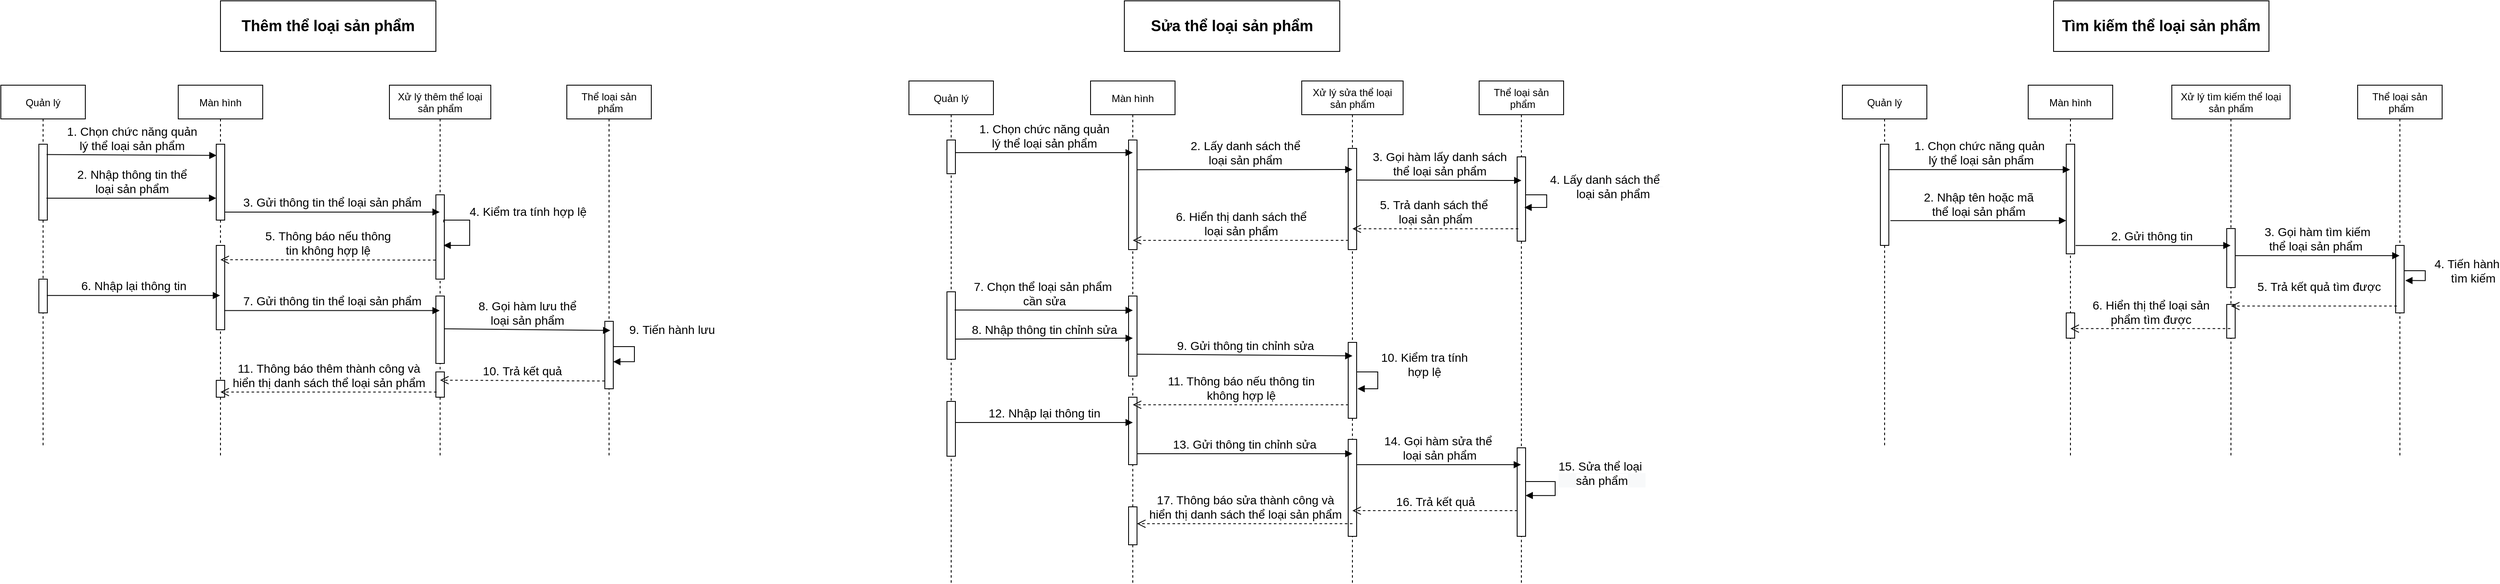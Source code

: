 <mxfile version="17.4.2" type="device"><diagram id="kgpKYQtTHZ0yAKxKKP6v" name="Page-1"><mxGraphModel dx="1626" dy="1890" grid="1" gridSize="10" guides="1" tooltips="1" connect="1" arrows="1" fold="1" page="1" pageScale="1" pageWidth="850" pageHeight="1100" math="0" shadow="0"><root><mxCell id="0"/><mxCell id="1" parent="0"/><mxCell id="3nuBFxr9cyL0pnOWT2aG-1" value="Quản lý" style="shape=umlLifeline;perimeter=lifelinePerimeter;container=1;collapsible=0;recursiveResize=0;rounded=0;shadow=0;strokeWidth=1;" parent="1" vertex="1"><mxGeometry x="150" y="80" width="100" height="430" as="geometry"/></mxCell><mxCell id="3nuBFxr9cyL0pnOWT2aG-2" value="" style="points=[];perimeter=orthogonalPerimeter;rounded=0;shadow=0;strokeWidth=1;" parent="3nuBFxr9cyL0pnOWT2aG-1" vertex="1"><mxGeometry x="45" y="70" width="10" height="90" as="geometry"/></mxCell><mxCell id="gBIo79_d9cCzOgbuqsFI-15" value="" style="html=1;points=[];perimeter=orthogonalPerimeter;fontSize=12;" parent="3nuBFxr9cyL0pnOWT2aG-1" vertex="1"><mxGeometry x="45" y="230" width="10" height="40" as="geometry"/></mxCell><mxCell id="3nuBFxr9cyL0pnOWT2aG-5" value="Màn hình" style="shape=umlLifeline;perimeter=lifelinePerimeter;container=1;collapsible=0;recursiveResize=0;rounded=0;shadow=0;strokeWidth=1;" parent="1" vertex="1"><mxGeometry x="360" y="80" width="100" height="440" as="geometry"/></mxCell><mxCell id="3nuBFxr9cyL0pnOWT2aG-6" value="" style="points=[];perimeter=orthogonalPerimeter;rounded=0;shadow=0;strokeWidth=1;" parent="3nuBFxr9cyL0pnOWT2aG-5" vertex="1"><mxGeometry x="45" y="70" width="10" height="90" as="geometry"/></mxCell><mxCell id="gBIo79_d9cCzOgbuqsFI-12" value="" style="html=1;points=[];perimeter=orthogonalPerimeter;fontSize=12;" parent="3nuBFxr9cyL0pnOWT2aG-5" vertex="1"><mxGeometry x="45" y="190" width="10" height="100" as="geometry"/></mxCell><mxCell id="gBIo79_d9cCzOgbuqsFI-25" value="" style="html=1;points=[];perimeter=orthogonalPerimeter;fontSize=12;" parent="3nuBFxr9cyL0pnOWT2aG-5" vertex="1"><mxGeometry x="45" y="350" width="10" height="20" as="geometry"/></mxCell><mxCell id="gBIo79_d9cCzOgbuqsFI-2" value="Xử lý thêm thể loại&#10;sản phẩm" style="shape=umlLifeline;perimeter=lifelinePerimeter;container=1;collapsible=0;recursiveResize=0;rounded=0;shadow=0;strokeWidth=1;" parent="1" vertex="1"><mxGeometry x="610" y="80" width="120" height="440" as="geometry"/></mxCell><mxCell id="gBIo79_d9cCzOgbuqsFI-3" value="" style="points=[];perimeter=orthogonalPerimeter;rounded=0;shadow=0;strokeWidth=1;" parent="gBIo79_d9cCzOgbuqsFI-2" vertex="1"><mxGeometry x="55" y="130" width="10" height="100" as="geometry"/></mxCell><mxCell id="gBIo79_d9cCzOgbuqsFI-10" value="&lt;font style=&quot;font-size: 14px&quot;&gt;4.&amp;nbsp;Kiểm tra tính hợp lệ&lt;/font&gt;" style="edgeStyle=orthogonalEdgeStyle;html=1;align=left;spacingLeft=2;endArrow=block;rounded=0;fontSize=12;exitX=0.928;exitY=0.326;exitDx=0;exitDy=0;exitPerimeter=0;" parent="gBIo79_d9cCzOgbuqsFI-2" source="gBIo79_d9cCzOgbuqsFI-3" edge="1"><mxGeometry x="-0.375" y="10" relative="1" as="geometry"><mxPoint x="65" y="120" as="sourcePoint"/><Array as="points"><mxPoint x="64" y="160"/><mxPoint x="95" y="160"/><mxPoint x="95" y="190"/></Array><mxPoint x="64" y="190" as="targetPoint"/><mxPoint as="offset"/></mxGeometry></mxCell><mxCell id="gBIo79_d9cCzOgbuqsFI-17" value="" style="html=1;points=[];perimeter=orthogonalPerimeter;fontSize=12;" parent="gBIo79_d9cCzOgbuqsFI-2" vertex="1"><mxGeometry x="55" y="250" width="10" height="80" as="geometry"/></mxCell><mxCell id="gBIo79_d9cCzOgbuqsFI-23" value="" style="html=1;points=[];perimeter=orthogonalPerimeter;fontSize=12;" parent="gBIo79_d9cCzOgbuqsFI-2" vertex="1"><mxGeometry x="55" y="340" width="10" height="30" as="geometry"/></mxCell><mxCell id="gBIo79_d9cCzOgbuqsFI-4" value="Thể loại sản&#10; phẩm" style="shape=umlLifeline;perimeter=lifelinePerimeter;container=1;collapsible=0;recursiveResize=0;rounded=0;shadow=0;strokeWidth=1;" parent="1" vertex="1"><mxGeometry x="820" y="80" width="100" height="440" as="geometry"/></mxCell><mxCell id="gBIo79_d9cCzOgbuqsFI-20" value="&lt;font style=&quot;font-size: 14px&quot;&gt;9.&amp;nbsp;Tiến hành lưu&lt;/font&gt;" style="edgeStyle=orthogonalEdgeStyle;html=1;align=left;spacingLeft=2;endArrow=block;rounded=0;entryX=0.986;entryY=0.599;fontSize=12;entryDx=0;entryDy=0;entryPerimeter=0;" parent="gBIo79_d9cCzOgbuqsFI-4" target="gBIo79_d9cCzOgbuqsFI-21" edge="1"><mxGeometry x="-0.453" y="20" relative="1" as="geometry"><mxPoint x="50" y="310" as="sourcePoint"/><Array as="points"><mxPoint x="80" y="310"/><mxPoint x="80" y="328"/></Array><mxPoint x="55" y="330" as="targetPoint"/><mxPoint as="offset"/></mxGeometry></mxCell><mxCell id="gBIo79_d9cCzOgbuqsFI-21" value="" style="html=1;points=[];perimeter=orthogonalPerimeter;fontSize=12;" parent="gBIo79_d9cCzOgbuqsFI-4" vertex="1"><mxGeometry x="45" y="280" width="10" height="80" as="geometry"/></mxCell><mxCell id="gBIo79_d9cCzOgbuqsFI-7" value="&lt;font style=&quot;font-size: 14px&quot;&gt;2. Nhập thông tin thể&lt;br&gt;loại sản phẩm&lt;/font&gt;" style="html=1;verticalAlign=bottom;endArrow=block;rounded=0;exitX=0.9;exitY=0.711;exitDx=0;exitDy=0;exitPerimeter=0;" parent="1" source="3nuBFxr9cyL0pnOWT2aG-2" target="3nuBFxr9cyL0pnOWT2aG-6" edge="1"><mxGeometry width="80" relative="1" as="geometry"><mxPoint x="510" y="270" as="sourcePoint"/><mxPoint x="590" y="270" as="targetPoint"/></mxGeometry></mxCell><mxCell id="gBIo79_d9cCzOgbuqsFI-8" value="&lt;font style=&quot;font-size: 14px&quot;&gt;3. Gửi thông tin thể loại sản phẩm&lt;/font&gt;" style="html=1;verticalAlign=bottom;endArrow=block;rounded=0;fontSize=12;exitX=1.031;exitY=0.894;exitDx=0;exitDy=0;exitPerimeter=0;" parent="1" source="3nuBFxr9cyL0pnOWT2aG-6" target="gBIo79_d9cCzOgbuqsFI-2" edge="1"><mxGeometry width="80" relative="1" as="geometry"><mxPoint x="510" y="270" as="sourcePoint"/><mxPoint x="590" y="270" as="targetPoint"/></mxGeometry></mxCell><mxCell id="gBIo79_d9cCzOgbuqsFI-11" value="&lt;font style=&quot;font-size: 14px&quot;&gt;5.&amp;nbsp;Thông báo nếu thông&lt;br&gt;tin không hợp lệ&lt;/font&gt;" style="html=1;verticalAlign=bottom;endArrow=open;dashed=1;endSize=8;rounded=0;fontSize=12;exitX=-0.038;exitY=0.774;exitDx=0;exitDy=0;exitPerimeter=0;" parent="1" source="gBIo79_d9cCzOgbuqsFI-3" edge="1"><mxGeometry relative="1" as="geometry"><mxPoint x="640" y="260" as="sourcePoint"/><mxPoint x="410" y="287" as="targetPoint"/></mxGeometry></mxCell><mxCell id="gBIo79_d9cCzOgbuqsFI-13" value="&lt;font style=&quot;font-size: 14px&quot;&gt;6.&amp;nbsp;Nhập lại thông tin&lt;/font&gt;" style="html=1;verticalAlign=bottom;endArrow=block;rounded=0;fontSize=12;exitX=0.938;exitY=0.485;exitDx=0;exitDy=0;exitPerimeter=0;" parent="1" source="gBIo79_d9cCzOgbuqsFI-15" target="3nuBFxr9cyL0pnOWT2aG-5" edge="1"><mxGeometry width="80" relative="1" as="geometry"><mxPoint x="180" y="318" as="sourcePoint"/><mxPoint x="390" y="329" as="targetPoint"/></mxGeometry></mxCell><mxCell id="gBIo79_d9cCzOgbuqsFI-16" value="&lt;font style=&quot;font-size: 14px&quot;&gt;7. Gửi thông tin thể loại sản phẩm&lt;/font&gt;" style="html=1;verticalAlign=bottom;endArrow=block;rounded=0;fontSize=12;exitX=0.938;exitY=0.773;exitDx=0;exitDy=0;exitPerimeter=0;" parent="1" source="gBIo79_d9cCzOgbuqsFI-12" target="gBIo79_d9cCzOgbuqsFI-2" edge="1"><mxGeometry width="80" relative="1" as="geometry"><mxPoint x="360" y="290" as="sourcePoint"/><mxPoint x="440" y="290" as="targetPoint"/></mxGeometry></mxCell><mxCell id="gBIo79_d9cCzOgbuqsFI-18" value="&lt;font style=&quot;font-size: 14px&quot;&gt;8.&amp;nbsp;Gọi hàm lưu thể&lt;br&gt;loại sản phẩm&lt;/font&gt;" style="html=1;verticalAlign=bottom;endArrow=block;rounded=0;fontSize=12;exitX=0.986;exitY=0.486;exitDx=0;exitDy=0;exitPerimeter=0;entryX=0.515;entryY=0.661;entryDx=0;entryDy=0;entryPerimeter=0;" parent="1" source="gBIo79_d9cCzOgbuqsFI-17" target="gBIo79_d9cCzOgbuqsFI-4" edge="1"><mxGeometry width="80" relative="1" as="geometry"><mxPoint x="660" y="330" as="sourcePoint"/><mxPoint x="740" y="330" as="targetPoint"/></mxGeometry></mxCell><mxCell id="gBIo79_d9cCzOgbuqsFI-22" value="&lt;font style=&quot;font-size: 14px&quot;&gt;10.&amp;nbsp;Trả kết quả&lt;/font&gt;" style="html=1;verticalAlign=bottom;endArrow=open;dashed=1;endSize=8;rounded=0;fontSize=12;exitX=-0.014;exitY=0.885;exitDx=0;exitDy=0;exitPerimeter=0;entryX=0.5;entryY=0.795;entryDx=0;entryDy=0;entryPerimeter=0;" parent="1" source="gBIo79_d9cCzOgbuqsFI-21" target="gBIo79_d9cCzOgbuqsFI-2" edge="1"><mxGeometry relative="1" as="geometry"><mxPoint x="740" y="430" as="sourcePoint"/><mxPoint x="660" y="430" as="targetPoint"/></mxGeometry></mxCell><mxCell id="gBIo79_d9cCzOgbuqsFI-24" value="&lt;font style=&quot;font-size: 14px&quot;&gt;11.&amp;nbsp;Thông báo thêm thành công và&lt;br&gt;hiển thị danh sách thể loại sản phẩm&lt;/font&gt;" style="html=1;verticalAlign=bottom;endArrow=open;dashed=1;endSize=8;rounded=0;fontSize=12;exitX=0.081;exitY=0.797;exitDx=0;exitDy=0;exitPerimeter=0;" parent="1" source="gBIo79_d9cCzOgbuqsFI-23" target="3nuBFxr9cyL0pnOWT2aG-5" edge="1"><mxGeometry relative="1" as="geometry"><mxPoint x="610" y="380" as="sourcePoint"/><mxPoint x="530" y="380" as="targetPoint"/></mxGeometry></mxCell><mxCell id="gBIo79_d9cCzOgbuqsFI-26" value="&lt;b&gt;&lt;font style=&quot;font-size: 18px&quot;&gt;Thêm thể loại sản phẩm&lt;/font&gt;&lt;/b&gt;" style="rounded=0;whiteSpace=wrap;html=1;fontSize=12;" parent="1" vertex="1"><mxGeometry x="410" y="-20" width="255" height="60" as="geometry"/></mxCell><mxCell id="gBIo79_d9cCzOgbuqsFI-50" value="&lt;b&gt;&lt;font style=&quot;font-size: 18px&quot;&gt;Sửa thể loại sản phẩm&lt;/font&gt;&lt;/b&gt;" style="rounded=0;whiteSpace=wrap;html=1;fontSize=12;" parent="1" vertex="1"><mxGeometry x="1480" y="-20" width="255" height="60" as="geometry"/></mxCell><mxCell id="gBIo79_d9cCzOgbuqsFI-52" value="Quản lý" style="shape=umlLifeline;perimeter=lifelinePerimeter;container=1;collapsible=0;recursiveResize=0;rounded=0;shadow=0;strokeWidth=1;" parent="1" vertex="1"><mxGeometry x="2330" y="80" width="100" height="430" as="geometry"/></mxCell><mxCell id="gBIo79_d9cCzOgbuqsFI-53" value="" style="points=[];perimeter=orthogonalPerimeter;rounded=0;shadow=0;strokeWidth=1;" parent="gBIo79_d9cCzOgbuqsFI-52" vertex="1"><mxGeometry x="45" y="70" width="10" height="120" as="geometry"/></mxCell><mxCell id="gBIo79_d9cCzOgbuqsFI-55" value="Màn hình" style="shape=umlLifeline;perimeter=lifelinePerimeter;container=1;collapsible=0;recursiveResize=0;rounded=0;shadow=0;strokeWidth=1;" parent="1" vertex="1"><mxGeometry x="2550" y="80" width="100" height="440" as="geometry"/></mxCell><mxCell id="gBIo79_d9cCzOgbuqsFI-56" value="" style="points=[];perimeter=orthogonalPerimeter;rounded=0;shadow=0;strokeWidth=1;" parent="gBIo79_d9cCzOgbuqsFI-55" vertex="1"><mxGeometry x="45" y="70" width="10" height="130" as="geometry"/></mxCell><mxCell id="gBIo79_d9cCzOgbuqsFI-87" value="" style="html=1;points=[];perimeter=orthogonalPerimeter;fontSize=12;" parent="gBIo79_d9cCzOgbuqsFI-55" vertex="1"><mxGeometry x="45" y="270" width="10" height="30" as="geometry"/></mxCell><mxCell id="gBIo79_d9cCzOgbuqsFI-59" value="Xử lý tìm kiếm thể loại&#10;sản phẩm" style="shape=umlLifeline;perimeter=lifelinePerimeter;container=1;collapsible=0;recursiveResize=0;rounded=0;shadow=0;strokeWidth=1;" parent="1" vertex="1"><mxGeometry x="2720" y="80" width="140" height="440" as="geometry"/></mxCell><mxCell id="gBIo79_d9cCzOgbuqsFI-60" value="" style="points=[];perimeter=orthogonalPerimeter;rounded=0;shadow=0;strokeWidth=1;" parent="gBIo79_d9cCzOgbuqsFI-59" vertex="1"><mxGeometry x="65" y="170" width="10" height="70" as="geometry"/></mxCell><mxCell id="gBIo79_d9cCzOgbuqsFI-85" value="" style="html=1;points=[];perimeter=orthogonalPerimeter;fontSize=12;" parent="gBIo79_d9cCzOgbuqsFI-59" vertex="1"><mxGeometry x="65" y="260" width="10" height="40" as="geometry"/></mxCell><mxCell id="gBIo79_d9cCzOgbuqsFI-64" value="Thể loại sản&#10; phẩm" style="shape=umlLifeline;perimeter=lifelinePerimeter;container=1;collapsible=0;recursiveResize=0;rounded=0;shadow=0;strokeWidth=1;" parent="1" vertex="1"><mxGeometry x="2940" y="80" width="100" height="440" as="geometry"/></mxCell><mxCell id="gBIo79_d9cCzOgbuqsFI-79" value="" style="html=1;points=[];perimeter=orthogonalPerimeter;fontSize=12;" parent="gBIo79_d9cCzOgbuqsFI-64" vertex="1"><mxGeometry x="45" y="190" width="10" height="80" as="geometry"/></mxCell><mxCell id="gBIo79_d9cCzOgbuqsFI-83" value="&lt;font style=&quot;font-size: 14px&quot;&gt;4. Tiến hành&lt;br&gt;&amp;nbsp; &amp;nbsp; &amp;nbsp;tìm kiếm&lt;/font&gt;" style="edgeStyle=orthogonalEdgeStyle;html=1;align=left;spacingLeft=2;endArrow=block;rounded=0;fontSize=12;exitX=1;exitY=0.375;exitDx=0;exitDy=0;exitPerimeter=0;entryX=1.133;entryY=0.521;entryDx=0;entryDy=0;entryPerimeter=0;" parent="gBIo79_d9cCzOgbuqsFI-64" source="gBIo79_d9cCzOgbuqsFI-79" target="gBIo79_d9cCzOgbuqsFI-79" edge="1"><mxGeometry x="-0.286" y="-10" relative="1" as="geometry"><mxPoint x="60" y="160" as="sourcePoint"/><Array as="points"><mxPoint x="80" y="220"/><mxPoint x="80" y="232"/></Array><mxPoint x="60" y="220" as="targetPoint"/><mxPoint x="10" y="-10" as="offset"/></mxGeometry></mxCell><mxCell id="gBIo79_d9cCzOgbuqsFI-67" value="&lt;font style=&quot;font-size: 14px&quot;&gt;2. Nhập tên hoặc mã&lt;br&gt;thể loại sản phẩm&lt;/font&gt;" style="html=1;verticalAlign=bottom;endArrow=block;rounded=0;exitX=1.18;exitY=0.755;exitDx=0;exitDy=0;exitPerimeter=0;" parent="1" source="gBIo79_d9cCzOgbuqsFI-53" target="gBIo79_d9cCzOgbuqsFI-56" edge="1"><mxGeometry width="80" relative="1" as="geometry"><mxPoint x="2390" y="240" as="sourcePoint"/><mxPoint x="2760" y="270" as="targetPoint"/></mxGeometry></mxCell><mxCell id="gBIo79_d9cCzOgbuqsFI-68" value="&lt;font style=&quot;font-size: 14px&quot;&gt;2. Gửi thông tin&amp;nbsp;&lt;/font&gt;" style="html=1;verticalAlign=bottom;endArrow=block;rounded=0;fontSize=12;exitX=1.1;exitY=0.924;exitDx=0;exitDy=0;exitPerimeter=0;" parent="1" source="gBIo79_d9cCzOgbuqsFI-56" target="gBIo79_d9cCzOgbuqsFI-59" edge="1"><mxGeometry width="80" relative="1" as="geometry"><mxPoint x="2680" y="270" as="sourcePoint"/><mxPoint x="2760" y="270" as="targetPoint"/></mxGeometry></mxCell><mxCell id="gBIo79_d9cCzOgbuqsFI-75" value="&lt;b&gt;&lt;font style=&quot;font-size: 18px&quot;&gt;Tìm kiếm thể loại sản phẩm&lt;/font&gt;&lt;/b&gt;" style="rounded=0;whiteSpace=wrap;html=1;fontSize=12;" parent="1" vertex="1"><mxGeometry x="2580" y="-20" width="255" height="60" as="geometry"/></mxCell><mxCell id="gBIo79_d9cCzOgbuqsFI-78" value="&lt;font style=&quot;font-size: 14px&quot;&gt;3. Gọi hàm tìm kiếm &lt;br&gt;thể loại sản phẩm&amp;nbsp;&lt;/font&gt;" style="html=1;verticalAlign=bottom;endArrow=block;rounded=0;fontSize=12;exitX=1.003;exitY=0.459;exitDx=0;exitDy=0;exitPerimeter=0;" parent="1" source="gBIo79_d9cCzOgbuqsFI-60" target="gBIo79_d9cCzOgbuqsFI-64" edge="1"><mxGeometry width="80" relative="1" as="geometry"><mxPoint x="2830" y="220" as="sourcePoint"/><mxPoint x="2710" y="260" as="targetPoint"/></mxGeometry></mxCell><mxCell id="gBIo79_d9cCzOgbuqsFI-84" value="&lt;font style=&quot;font-size: 14px&quot;&gt;5. Trả kết quả tìm được&lt;/font&gt;" style="html=1;verticalAlign=bottom;endArrow=open;dashed=1;endSize=8;rounded=0;fontSize=12;exitX=0.134;exitY=0.899;exitDx=0;exitDy=0;exitPerimeter=0;" parent="1" source="gBIo79_d9cCzOgbuqsFI-79" target="gBIo79_d9cCzOgbuqsFI-59" edge="1"><mxGeometry x="-0.056" y="-12" relative="1" as="geometry"><mxPoint x="2930" y="200" as="sourcePoint"/><mxPoint x="2850" y="200" as="targetPoint"/><mxPoint as="offset"/></mxGeometry></mxCell><mxCell id="gBIo79_d9cCzOgbuqsFI-86" value="&lt;font style=&quot;font-size: 14px&quot;&gt;6. Hiển thị thể loại sản&lt;br&gt;phẩm tìm được&lt;/font&gt;" style="html=1;verticalAlign=bottom;endArrow=open;dashed=1;endSize=8;rounded=0;fontSize=12;exitX=0.495;exitY=0.656;exitDx=0;exitDy=0;exitPerimeter=0;" parent="1" source="gBIo79_d9cCzOgbuqsFI-59" target="gBIo79_d9cCzOgbuqsFI-55" edge="1"><mxGeometry relative="1" as="geometry"><mxPoint x="2930" y="330" as="sourcePoint"/><mxPoint x="2700" y="310" as="targetPoint"/></mxGeometry></mxCell><mxCell id="gBIo79_d9cCzOgbuqsFI-88" value="&lt;font style=&quot;font-size: 14px&quot;&gt;1. Chọn chức năng quản &lt;br&gt;lý thể loại sản phẩm&lt;/font&gt;" style="html=1;verticalAlign=bottom;endArrow=block;rounded=0;fontSize=12;entryX=0.033;entryY=0.148;entryDx=0;entryDy=0;entryPerimeter=0;exitX=0.92;exitY=0.136;exitDx=0;exitDy=0;exitPerimeter=0;" parent="1" source="3nuBFxr9cyL0pnOWT2aG-2" target="3nuBFxr9cyL0pnOWT2aG-6" edge="1"><mxGeometry width="80" relative="1" as="geometry"><mxPoint x="140" y="163" as="sourcePoint"/><mxPoint x="680" y="190" as="targetPoint"/></mxGeometry></mxCell><mxCell id="gBIo79_d9cCzOgbuqsFI-89" value="Quản lý" style="shape=umlLifeline;perimeter=lifelinePerimeter;container=1;collapsible=0;recursiveResize=0;rounded=0;shadow=0;strokeWidth=1;" parent="1" vertex="1"><mxGeometry x="1225" y="75" width="100" height="595" as="geometry"/></mxCell><mxCell id="gBIo79_d9cCzOgbuqsFI-90" value="" style="points=[];perimeter=orthogonalPerimeter;rounded=0;shadow=0;strokeWidth=1;" parent="gBIo79_d9cCzOgbuqsFI-89" vertex="1"><mxGeometry x="45" y="70" width="10" height="40" as="geometry"/></mxCell><mxCell id="gBIo79_d9cCzOgbuqsFI-91" value="" style="html=1;points=[];perimeter=orthogonalPerimeter;fontSize=12;" parent="gBIo79_d9cCzOgbuqsFI-89" vertex="1"><mxGeometry x="45" y="250" width="10" height="80" as="geometry"/></mxCell><mxCell id="O85JjN7rruRHZlshmkLU-19" value="" style="html=1;points=[];perimeter=orthogonalPerimeter;fontSize=12;" vertex="1" parent="gBIo79_d9cCzOgbuqsFI-89"><mxGeometry x="45" y="380" width="10" height="65" as="geometry"/></mxCell><mxCell id="gBIo79_d9cCzOgbuqsFI-92" value="Màn hình" style="shape=umlLifeline;perimeter=lifelinePerimeter;container=1;collapsible=0;recursiveResize=0;rounded=0;shadow=0;strokeWidth=1;" parent="1" vertex="1"><mxGeometry x="1440" y="75" width="100" height="595" as="geometry"/></mxCell><mxCell id="gBIo79_d9cCzOgbuqsFI-93" value="" style="points=[];perimeter=orthogonalPerimeter;rounded=0;shadow=0;strokeWidth=1;" parent="gBIo79_d9cCzOgbuqsFI-92" vertex="1"><mxGeometry x="45" y="70" width="10" height="130" as="geometry"/></mxCell><mxCell id="gBIo79_d9cCzOgbuqsFI-94" value="" style="html=1;points=[];perimeter=orthogonalPerimeter;fontSize=12;" parent="gBIo79_d9cCzOgbuqsFI-92" vertex="1"><mxGeometry x="45" y="255" width="10" height="95" as="geometry"/></mxCell><mxCell id="O85JjN7rruRHZlshmkLU-17" value="" style="html=1;points=[];perimeter=orthogonalPerimeter;fontSize=12;" vertex="1" parent="gBIo79_d9cCzOgbuqsFI-92"><mxGeometry x="45" y="375" width="10" height="80" as="geometry"/></mxCell><mxCell id="O85JjN7rruRHZlshmkLU-26" value="" style="html=1;points=[];perimeter=orthogonalPerimeter;fontSize=12;" vertex="1" parent="gBIo79_d9cCzOgbuqsFI-92"><mxGeometry x="45" y="505" width="10" height="45" as="geometry"/></mxCell><mxCell id="gBIo79_d9cCzOgbuqsFI-96" value="Xử lý sửa thể loại&#10;sản phẩm" style="shape=umlLifeline;perimeter=lifelinePerimeter;container=1;collapsible=0;recursiveResize=0;rounded=0;shadow=0;strokeWidth=1;" parent="1" vertex="1"><mxGeometry x="1690" y="75" width="120" height="595" as="geometry"/></mxCell><mxCell id="gBIo79_d9cCzOgbuqsFI-97" value="" style="points=[];perimeter=orthogonalPerimeter;rounded=0;shadow=0;strokeWidth=1;" parent="gBIo79_d9cCzOgbuqsFI-96" vertex="1"><mxGeometry x="55" y="80" width="10" height="120" as="geometry"/></mxCell><mxCell id="gBIo79_d9cCzOgbuqsFI-99" value="" style="html=1;points=[];perimeter=orthogonalPerimeter;fontSize=12;" parent="gBIo79_d9cCzOgbuqsFI-96" vertex="1"><mxGeometry x="55" y="310" width="10" height="90" as="geometry"/></mxCell><mxCell id="O85JjN7rruRHZlshmkLU-14" value="&lt;div style=&quot;text-align: center&quot;&gt;&lt;font face=&quot;helvetica&quot;&gt;&lt;span style=&quot;font-size: 14px ; background-color: rgb(255 , 255 , 255)&quot;&gt;10. Kiểm tra tính&lt;/span&gt;&lt;/font&gt;&lt;/div&gt;&lt;div style=&quot;text-align: center&quot;&gt;&lt;font face=&quot;helvetica&quot;&gt;&lt;span style=&quot;font-size: 14px ; background-color: rgb(255 , 255 , 255)&quot;&gt;hợp lệ&lt;/span&gt;&lt;/font&gt;&lt;/div&gt;" style="edgeStyle=orthogonalEdgeStyle;html=1;align=left;spacingLeft=2;endArrow=block;rounded=0;fontSize=12;" edge="1" parent="gBIo79_d9cCzOgbuqsFI-96"><mxGeometry x="-0.251" y="-10" relative="1" as="geometry"><mxPoint x="65" y="345" as="sourcePoint"/><Array as="points"><mxPoint x="90" y="345"/><mxPoint x="90" y="365"/></Array><mxPoint x="66" y="365" as="targetPoint"/><mxPoint x="10" y="-10" as="offset"/></mxGeometry></mxCell><mxCell id="O85JjN7rruRHZlshmkLU-20" value="" style="html=1;points=[];perimeter=orthogonalPerimeter;fontSize=12;" vertex="1" parent="gBIo79_d9cCzOgbuqsFI-96"><mxGeometry x="55" y="425" width="10" height="115" as="geometry"/></mxCell><mxCell id="gBIo79_d9cCzOgbuqsFI-101" value="Thể loại sản&#10; phẩm" style="shape=umlLifeline;perimeter=lifelinePerimeter;container=1;collapsible=0;recursiveResize=0;rounded=0;shadow=0;strokeWidth=1;" parent="1" vertex="1"><mxGeometry x="1900" y="75" width="100" height="595" as="geometry"/></mxCell><mxCell id="O85JjN7rruRHZlshmkLU-4" value="" style="points=[];perimeter=orthogonalPerimeter;rounded=0;shadow=0;strokeWidth=1;" vertex="1" parent="gBIo79_d9cCzOgbuqsFI-101"><mxGeometry x="45" y="90" width="10" height="100" as="geometry"/></mxCell><mxCell id="O85JjN7rruRHZlshmkLU-5" value="&lt;div style=&quot;background-color: rgb(248 , 249 , 250) ; text-align: center&quot;&gt;&lt;span style=&quot;background-color: rgb(255 , 255 , 255) ; font-size: 14px ; font-family: &amp;#34;helvetica&amp;#34;&quot;&gt;4. Lấy danh sách thể&amp;nbsp;&lt;/span&gt;&lt;/div&gt;&lt;font face=&quot;helvetica&quot; style=&quot;background-color: rgb(248 , 249 , 250)&quot;&gt;&lt;div style=&quot;text-align: center&quot;&gt;&lt;span style=&quot;background-color: rgb(255 , 255 , 255) ; font-size: 14px&quot;&gt;&amp;nbsp; &amp;nbsp; loại sản phẩm&lt;/span&gt;&lt;/div&gt;&lt;/font&gt;" style="edgeStyle=orthogonalEdgeStyle;html=1;align=left;spacingLeft=2;endArrow=block;rounded=0;fontSize=12;entryX=0.863;entryY=0.604;entryDx=0;entryDy=0;entryPerimeter=0;" edge="1" parent="gBIo79_d9cCzOgbuqsFI-101" target="O85JjN7rruRHZlshmkLU-4"><mxGeometry x="-0.251" y="-10" relative="1" as="geometry"><mxPoint x="55" y="135" as="sourcePoint"/><Array as="points"><mxPoint x="80" y="135"/><mxPoint x="80" y="150"/><mxPoint x="54" y="150"/></Array><mxPoint x="54" y="135" as="targetPoint"/><mxPoint x="10" y="-10" as="offset"/></mxGeometry></mxCell><mxCell id="O85JjN7rruRHZlshmkLU-21" value="" style="html=1;points=[];perimeter=orthogonalPerimeter;fontSize=12;" vertex="1" parent="gBIo79_d9cCzOgbuqsFI-101"><mxGeometry x="45" y="435" width="10" height="105" as="geometry"/></mxCell><mxCell id="O85JjN7rruRHZlshmkLU-24" value="&lt;div style=&quot;background-color: rgb(248 , 249 , 250) ; text-align: center&quot;&gt;&lt;span style=&quot;background-color: rgb(255 , 255 , 255) ; font-size: 14px ; font-family: &amp;#34;helvetica&amp;#34;&quot;&gt;15. Sửa thể&amp;nbsp;&lt;/span&gt;&lt;span style=&quot;background-color: rgb(255 , 255 , 255) ; font-family: &amp;#34;helvetica&amp;#34; ; font-size: 14px&quot;&gt;loại&amp;nbsp;&lt;/span&gt;&lt;/div&gt;&lt;div style=&quot;background-color: rgb(248 , 249 , 250) ; text-align: center&quot;&gt;&lt;span style=&quot;background-color: rgb(255 , 255 , 255) ; font-family: &amp;#34;helvetica&amp;#34; ; font-size: 14px&quot;&gt;sản phẩm&lt;/span&gt;&lt;/div&gt;" style="edgeStyle=orthogonalEdgeStyle;html=1;align=left;spacingLeft=2;endArrow=block;rounded=0;fontSize=12;entryX=1;entryY=0.539;entryDx=0;entryDy=0;entryPerimeter=0;" edge="1" parent="gBIo79_d9cCzOgbuqsFI-101" target="O85JjN7rruRHZlshmkLU-21"><mxGeometry x="-0.192" y="10" relative="1" as="geometry"><mxPoint x="55" y="475" as="sourcePoint"/><Array as="points"><mxPoint x="56" y="475"/><mxPoint x="90" y="475"/><mxPoint x="90" y="492"/></Array><mxPoint x="63.63" y="160.4" as="targetPoint"/><mxPoint x="-10" y="-10" as="offset"/></mxGeometry></mxCell><mxCell id="gBIo79_d9cCzOgbuqsFI-112" value="&lt;font style=&quot;font-size: 14px&quot;&gt;1. Chọn chức năng quản&lt;br&gt;lý thể loại sản phẩm&lt;/font&gt;" style="html=1;verticalAlign=bottom;endArrow=block;rounded=0;fontSize=12;" parent="1" edge="1"><mxGeometry width="80" relative="1" as="geometry"><mxPoint x="1280" y="160" as="sourcePoint"/><mxPoint x="1490" y="160" as="targetPoint"/></mxGeometry></mxCell><mxCell id="gBIo79_d9cCzOgbuqsFI-116" value="1. Chọn chức năng quản&lt;br&gt;&amp;nbsp;lý thể loại sản phẩm" style="html=1;verticalAlign=bottom;endArrow=block;rounded=0;fontSize=14;exitX=0.933;exitY=0.251;exitDx=0;exitDy=0;exitPerimeter=0;" parent="1" source="gBIo79_d9cCzOgbuqsFI-53" target="gBIo79_d9cCzOgbuqsFI-55" edge="1"><mxGeometry width="80" relative="1" as="geometry"><mxPoint x="2280" y="210" as="sourcePoint"/><mxPoint x="2360" y="210" as="targetPoint"/></mxGeometry></mxCell><mxCell id="O85JjN7rruRHZlshmkLU-2" value="&lt;span style=&quot;font-size: 14px&quot;&gt;2. Lấy danh sách thể &lt;br&gt;loại sản phẩm&lt;/span&gt;" style="html=1;verticalAlign=bottom;endArrow=block;rounded=0;fontSize=12;exitX=1.031;exitY=0.271;exitDx=0;exitDy=0;exitPerimeter=0;" edge="1" parent="1" source="gBIo79_d9cCzOgbuqsFI-93"><mxGeometry width="80" relative="1" as="geometry"><mxPoint x="1523" y="286.96" as="sourcePoint"/><mxPoint x="1750" y="180" as="targetPoint"/></mxGeometry></mxCell><mxCell id="O85JjN7rruRHZlshmkLU-3" value="&lt;span style=&quot;font-size: 14px&quot;&gt;3. Gọi hàm lấy danh sách&lt;br&gt;&lt;/span&gt;&lt;span style=&quot;font-size: 14px&quot;&gt;thể loại sản phẩm&lt;/span&gt;&lt;span style=&quot;font-size: 14px&quot;&gt;&lt;br&gt;&lt;/span&gt;" style="html=1;verticalAlign=bottom;endArrow=block;rounded=0;fontSize=12;exitX=1.011;exitY=0.313;exitDx=0;exitDy=0;exitPerimeter=0;" edge="1" parent="1" source="gBIo79_d9cCzOgbuqsFI-97"><mxGeometry width="80" relative="1" as="geometry"><mxPoint x="1800" y="190" as="sourcePoint"/><mxPoint x="1950" y="193" as="targetPoint"/></mxGeometry></mxCell><mxCell id="O85JjN7rruRHZlshmkLU-7" value="&lt;font style=&quot;font-size: 14px&quot;&gt;5.&amp;nbsp;Trả danh sách thể&amp;nbsp;&lt;br&gt;loại sản phẩm&lt;br&gt;&lt;/font&gt;" style="html=1;verticalAlign=bottom;endArrow=open;dashed=1;endSize=8;rounded=0;fontSize=12;exitX=0.134;exitY=0.853;exitDx=0;exitDy=0;exitPerimeter=0;" edge="1" parent="1" source="O85JjN7rruRHZlshmkLU-4" target="gBIo79_d9cCzOgbuqsFI-96"><mxGeometry relative="1" as="geometry"><mxPoint x="1980" y="238" as="sourcePoint"/><mxPoint x="1790" y="250" as="targetPoint"/></mxGeometry></mxCell><mxCell id="O85JjN7rruRHZlshmkLU-8" value="&lt;font style=&quot;font-size: 14px&quot;&gt;6. Hiển thị danh sách thể &lt;br&gt;loại sản phẩm&lt;br&gt;&lt;/font&gt;" style="html=1;verticalAlign=bottom;endArrow=open;dashed=1;endSize=8;rounded=0;fontSize=12;exitX=0.033;exitY=0.908;exitDx=0;exitDy=0;exitPerimeter=0;" edge="1" parent="1" source="gBIo79_d9cCzOgbuqsFI-97" target="gBIo79_d9cCzOgbuqsFI-92"><mxGeometry relative="1" as="geometry"><mxPoint x="1780" y="249" as="sourcePoint"/><mxPoint x="1510" y="270" as="targetPoint"/></mxGeometry></mxCell><mxCell id="O85JjN7rruRHZlshmkLU-10" value="&lt;span style=&quot;font-size: 14px&quot;&gt;7. Chọn thể loại sản phẩm&amp;nbsp;&lt;br&gt;cần sửa&lt;br&gt;&lt;/span&gt;" style="html=1;verticalAlign=bottom;endArrow=block;rounded=0;fontSize=12;exitX=0.914;exitY=0.27;exitDx=0;exitDy=0;exitPerimeter=0;" edge="1" parent="1" source="gBIo79_d9cCzOgbuqsFI-91"><mxGeometry width="80" relative="1" as="geometry"><mxPoint x="1280" y="345" as="sourcePoint"/><mxPoint x="1490" y="347" as="targetPoint"/></mxGeometry></mxCell><mxCell id="O85JjN7rruRHZlshmkLU-11" value="&lt;span style=&quot;font-size: 14px&quot;&gt;8. Nhập thông tin chỉnh sửa&lt;br&gt;&lt;/span&gt;" style="html=1;verticalAlign=bottom;endArrow=block;rounded=0;fontSize=12;exitX=1.027;exitY=0.701;exitDx=0;exitDy=0;exitPerimeter=0;" edge="1" parent="1" source="gBIo79_d9cCzOgbuqsFI-91"><mxGeometry width="80" relative="1" as="geometry"><mxPoint x="1291.05" y="350.315" as="sourcePoint"/><mxPoint x="1490" y="380" as="targetPoint"/></mxGeometry></mxCell><mxCell id="O85JjN7rruRHZlshmkLU-13" value="&lt;span style=&quot;font-size: 14px&quot;&gt;9. Gửi thông tin chỉnh sửa&lt;br&gt;&lt;/span&gt;" style="html=1;verticalAlign=bottom;endArrow=block;rounded=0;fontSize=12;exitX=1.033;exitY=0.726;exitDx=0;exitDy=0;exitPerimeter=0;" edge="1" parent="1" source="gBIo79_d9cCzOgbuqsFI-94"><mxGeometry width="80" relative="1" as="geometry"><mxPoint x="1520" y="399" as="sourcePoint"/><mxPoint x="1750" y="401" as="targetPoint"/></mxGeometry></mxCell><mxCell id="O85JjN7rruRHZlshmkLU-15" value="&lt;font style=&quot;font-size: 14px&quot;&gt;11. Thông báo nếu thông tin&lt;br&gt;không hợp lệ&lt;br&gt;&lt;/font&gt;" style="html=1;verticalAlign=bottom;endArrow=open;dashed=1;endSize=8;rounded=0;fontSize=12;exitX=0.034;exitY=0.822;exitDx=0;exitDy=0;exitPerimeter=0;" edge="1" parent="1" source="gBIo79_d9cCzOgbuqsFI-99" target="gBIo79_d9cCzOgbuqsFI-92"><mxGeometry relative="1" as="geometry"><mxPoint x="1755.33" y="273.96" as="sourcePoint"/><mxPoint x="1519.81" y="273.96" as="targetPoint"/></mxGeometry></mxCell><mxCell id="O85JjN7rruRHZlshmkLU-18" value="&lt;span style=&quot;font-size: 14px&quot;&gt;12. Nhập lại thông tin&lt;br&gt;&lt;/span&gt;" style="html=1;verticalAlign=bottom;endArrow=block;rounded=0;fontSize=12;" edge="1" parent="1"><mxGeometry width="80" relative="1" as="geometry"><mxPoint x="1280" y="480" as="sourcePoint"/><mxPoint x="1490" y="480" as="targetPoint"/></mxGeometry></mxCell><mxCell id="O85JjN7rruRHZlshmkLU-22" value="&lt;span style=&quot;font-size: 14px&quot;&gt;13. Gửi thông tin chỉnh sửa&lt;br&gt;&lt;/span&gt;" style="html=1;verticalAlign=bottom;endArrow=block;rounded=0;fontSize=12;exitX=1;exitY=0.837;exitDx=0;exitDy=0;exitPerimeter=0;" edge="1" parent="1" source="O85JjN7rruRHZlshmkLU-17"><mxGeometry width="80" relative="1" as="geometry"><mxPoint x="1525.33" y="408.97" as="sourcePoint"/><mxPoint x="1750" y="517" as="targetPoint"/></mxGeometry></mxCell><mxCell id="O85JjN7rruRHZlshmkLU-23" value="&lt;span style=&quot;font-size: 14px&quot;&gt;14. Gọi hàm sửa thể&amp;nbsp;&lt;br&gt;loại sản phẩm&lt;br&gt;&lt;/span&gt;" style="html=1;verticalAlign=bottom;endArrow=block;rounded=0;fontSize=12;exitX=1;exitY=0.261;exitDx=0;exitDy=0;exitPerimeter=0;" edge="1" parent="1" source="O85JjN7rruRHZlshmkLU-20" target="gBIo79_d9cCzOgbuqsFI-101"><mxGeometry width="80" relative="1" as="geometry"><mxPoint x="1535.33" y="418.97" as="sourcePoint"/><mxPoint x="1770" y="421.0" as="targetPoint"/></mxGeometry></mxCell><mxCell id="O85JjN7rruRHZlshmkLU-25" value="&lt;font style=&quot;font-size: 14px&quot;&gt;16. Trả kết quả&lt;br&gt;&lt;/font&gt;" style="html=1;verticalAlign=bottom;endArrow=open;dashed=1;endSize=8;rounded=0;fontSize=12;exitX=0.034;exitY=0.71;exitDx=0;exitDy=0;exitPerimeter=0;" edge="1" parent="1" source="O85JjN7rruRHZlshmkLU-21" target="gBIo79_d9cCzOgbuqsFI-96"><mxGeometry relative="1" as="geometry"><mxPoint x="1956.34" y="260.3" as="sourcePoint"/><mxPoint x="1759.81" y="260.3" as="targetPoint"/></mxGeometry></mxCell><mxCell id="O85JjN7rruRHZlshmkLU-27" value="&lt;font style=&quot;font-size: 14px&quot;&gt;17. Thông báo sửa thành công&amp;nbsp;và &lt;br&gt;hiển thị danh sách thể loại sản phẩm&lt;br&gt;&lt;/font&gt;" style="html=1;verticalAlign=bottom;endArrow=open;dashed=1;endSize=8;rounded=0;fontSize=12;exitX=0.5;exitY=0.87;exitDx=0;exitDy=0;exitPerimeter=0;" edge="1" parent="1" source="O85JjN7rruRHZlshmkLU-20" target="O85JjN7rruRHZlshmkLU-26"><mxGeometry relative="1" as="geometry"><mxPoint x="1955.34" y="594.55" as="sourcePoint"/><mxPoint x="1759.81" y="594.55" as="targetPoint"/></mxGeometry></mxCell></root></mxGraphModel></diagram></mxfile>